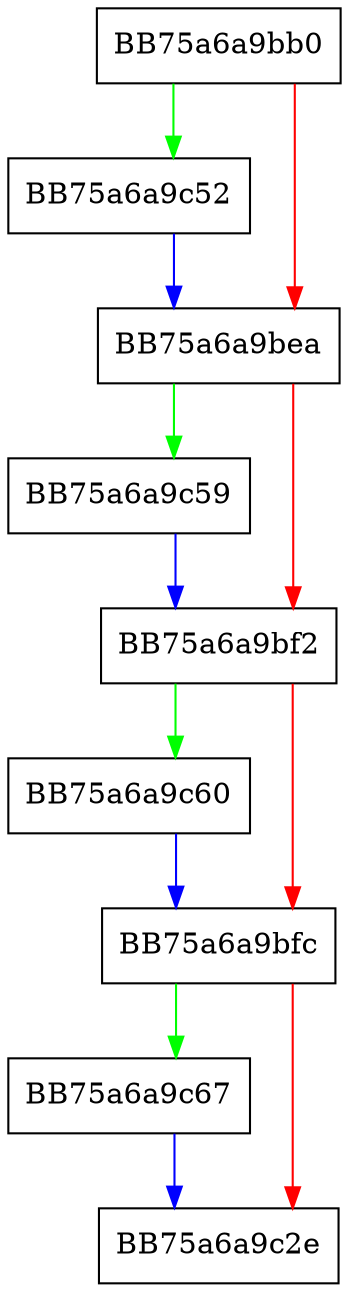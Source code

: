 digraph RpfAPI___add_vfo_object_ex {
  node [shape="box"];
  graph [splines=ortho];
  BB75a6a9bb0 -> BB75a6a9c52 [color="green"];
  BB75a6a9bb0 -> BB75a6a9bea [color="red"];
  BB75a6a9bea -> BB75a6a9c59 [color="green"];
  BB75a6a9bea -> BB75a6a9bf2 [color="red"];
  BB75a6a9bf2 -> BB75a6a9c60 [color="green"];
  BB75a6a9bf2 -> BB75a6a9bfc [color="red"];
  BB75a6a9bfc -> BB75a6a9c67 [color="green"];
  BB75a6a9bfc -> BB75a6a9c2e [color="red"];
  BB75a6a9c52 -> BB75a6a9bea [color="blue"];
  BB75a6a9c59 -> BB75a6a9bf2 [color="blue"];
  BB75a6a9c60 -> BB75a6a9bfc [color="blue"];
  BB75a6a9c67 -> BB75a6a9c2e [color="blue"];
}